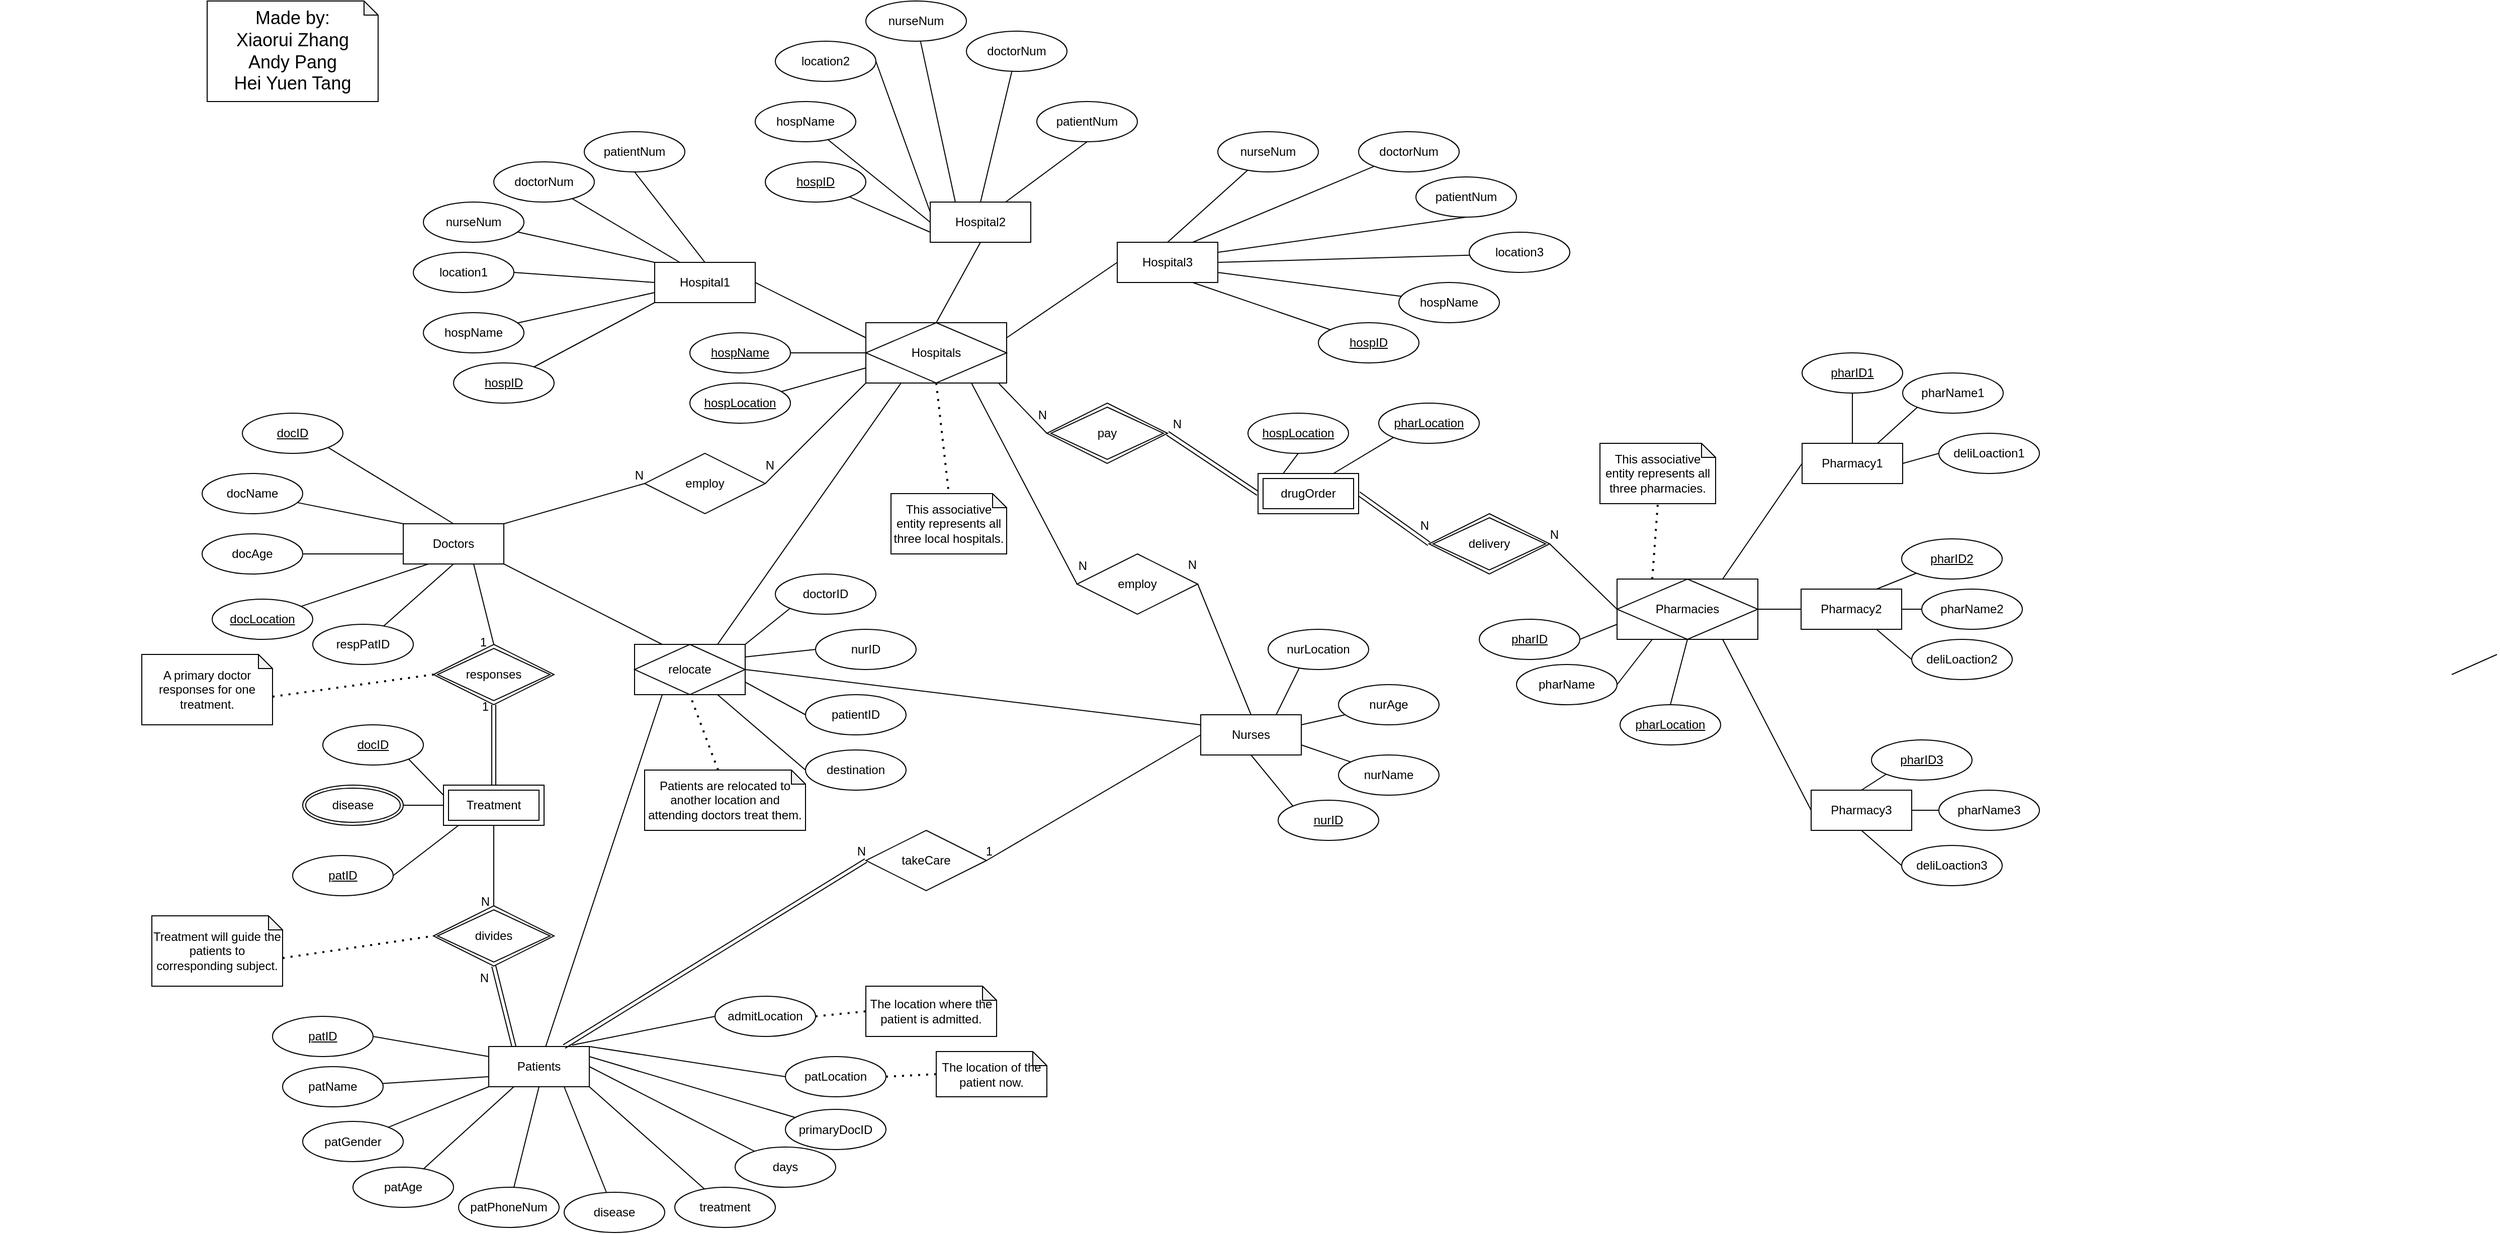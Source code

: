 <mxfile version="20.8.10" type="device"><diagram name="第 1 页" id="KcU_Tv2HNuAhNoZ0i7wW"><mxGraphModel dx="2103" dy="1783" grid="1" gridSize="10" guides="1" tooltips="1" connect="1" arrows="1" fold="1" page="1" pageScale="1" pageWidth="827" pageHeight="1169" math="0" shadow="0"><root><mxCell id="0"/><mxCell id="1" parent="0"/><mxCell id="kc07aXBnawWB2JsPiBaW-2" value="" style="endArrow=none;html=1;rounded=0;exitX=0;exitY=1;exitDx=0;exitDy=0;" parent="1" source="KR5kAFzuVxHQ_PHvJhBy-115" target="kc07aXBnawWB2JsPiBaW-3" edge="1"><mxGeometry width="50" height="50" relative="1" as="geometry"><mxPoint x="100" y="50" as="sourcePoint"/><mxPoint x="140" y="-20" as="targetPoint"/></mxGeometry></mxCell><mxCell id="kc07aXBnawWB2JsPiBaW-3" value="&lt;u&gt;hospID&lt;/u&gt;" style="ellipse;whiteSpace=wrap;html=1;align=center;" parent="1" vertex="1"><mxGeometry x="-100" y="110" width="100" height="40" as="geometry"/></mxCell><mxCell id="kc07aXBnawWB2JsPiBaW-5" value="" style="endArrow=none;html=1;rounded=0;exitX=0;exitY=0.75;exitDx=0;exitDy=0;" parent="1" source="KR5kAFzuVxHQ_PHvJhBy-115" target="kc07aXBnawWB2JsPiBaW-6" edge="1"><mxGeometry relative="1" as="geometry"><mxPoint x="50" y="50" as="sourcePoint"/><mxPoint x="170" y="-40" as="targetPoint"/></mxGeometry></mxCell><mxCell id="kc07aXBnawWB2JsPiBaW-6" value="hospName" style="ellipse;whiteSpace=wrap;html=1;align=center;" parent="1" vertex="1"><mxGeometry x="-130" y="60" width="100" height="40" as="geometry"/></mxCell><mxCell id="kc07aXBnawWB2JsPiBaW-7" value="" style="endArrow=none;html=1;rounded=0;exitX=0;exitY=0.5;exitDx=0;exitDy=0;entryX=1;entryY=0.5;entryDx=0;entryDy=0;" parent="1" source="KR5kAFzuVxHQ_PHvJhBy-115" target="kc07aXBnawWB2JsPiBaW-9" edge="1"><mxGeometry relative="1" as="geometry"><mxPoint x="50" y="30" as="sourcePoint"/><mxPoint x="70" y="-30" as="targetPoint"/></mxGeometry></mxCell><mxCell id="kc07aXBnawWB2JsPiBaW-9" value="location1" style="ellipse;whiteSpace=wrap;html=1;align=center;" parent="1" vertex="1"><mxGeometry x="-140" width="100" height="40" as="geometry"/></mxCell><mxCell id="kc07aXBnawWB2JsPiBaW-12" value="" style="endArrow=none;html=1;rounded=0;exitX=0;exitY=0;exitDx=0;exitDy=0;" parent="1" source="KR5kAFzuVxHQ_PHvJhBy-115" target="kc07aXBnawWB2JsPiBaW-13" edge="1"><mxGeometry relative="1" as="geometry"><mxPoint x="100" y="10" as="sourcePoint"/><mxPoint x="140" y="-50" as="targetPoint"/></mxGeometry></mxCell><mxCell id="kc07aXBnawWB2JsPiBaW-13" value="nurseNum" style="ellipse;whiteSpace=wrap;html=1;align=center;" parent="1" vertex="1"><mxGeometry x="-130" y="-50" width="100" height="40" as="geometry"/></mxCell><mxCell id="kc07aXBnawWB2JsPiBaW-14" value="" style="endArrow=none;html=1;rounded=0;exitX=0.25;exitY=0;exitDx=0;exitDy=0;" parent="1" source="KR5kAFzuVxHQ_PHvJhBy-115" target="kc07aXBnawWB2JsPiBaW-15" edge="1"><mxGeometry relative="1" as="geometry"><mxPoint x="125" y="10" as="sourcePoint"/><mxPoint x="190" y="-80" as="targetPoint"/></mxGeometry></mxCell><mxCell id="kc07aXBnawWB2JsPiBaW-15" value="doctorNum" style="ellipse;whiteSpace=wrap;html=1;align=center;" parent="1" vertex="1"><mxGeometry x="-60" y="-90" width="100" height="40" as="geometry"/></mxCell><mxCell id="kc07aXBnawWB2JsPiBaW-17" value="" style="endArrow=none;html=1;rounded=0;exitX=0.5;exitY=0;exitDx=0;exitDy=0;entryX=0.5;entryY=1;entryDx=0;entryDy=0;" parent="1" source="KR5kAFzuVxHQ_PHvJhBy-115" target="kc07aXBnawWB2JsPiBaW-18" edge="1"><mxGeometry relative="1" as="geometry"><mxPoint x="140.6" y="9.4" as="sourcePoint"/><mxPoint x="110" y="-80" as="targetPoint"/></mxGeometry></mxCell><mxCell id="kc07aXBnawWB2JsPiBaW-18" value="patientNum" style="ellipse;whiteSpace=wrap;html=1;align=center;" parent="1" vertex="1"><mxGeometry x="30" y="-120" width="100" height="40" as="geometry"/></mxCell><mxCell id="kc07aXBnawWB2JsPiBaW-20" value="" style="endArrow=none;html=1;rounded=0;exitX=0;exitY=0.75;exitDx=0;exitDy=0;" parent="1" source="KR5kAFzuVxHQ_PHvJhBy-112" target="kc07aXBnawWB2JsPiBaW-21" edge="1"><mxGeometry width="50" height="50" relative="1" as="geometry"><mxPoint x="374" y="-50" as="sourcePoint"/><mxPoint x="460" y="-280" as="targetPoint"/></mxGeometry></mxCell><mxCell id="kc07aXBnawWB2JsPiBaW-21" value="&lt;u&gt;hospID&lt;/u&gt;" style="ellipse;whiteSpace=wrap;html=1;align=center;" parent="1" vertex="1"><mxGeometry x="210" y="-90" width="100" height="40" as="geometry"/></mxCell><mxCell id="kc07aXBnawWB2JsPiBaW-22" value="" style="endArrow=none;html=1;rounded=0;exitX=0;exitY=0.5;exitDx=0;exitDy=0;" parent="1" source="KR5kAFzuVxHQ_PHvJhBy-112" target="kc07aXBnawWB2JsPiBaW-23" edge="1"><mxGeometry relative="1" as="geometry"><mxPoint x="374" y="-60" as="sourcePoint"/><mxPoint x="490" y="-300" as="targetPoint"/></mxGeometry></mxCell><mxCell id="kc07aXBnawWB2JsPiBaW-23" value="hospName" style="ellipse;whiteSpace=wrap;html=1;align=center;" parent="1" vertex="1"><mxGeometry x="200" y="-150" width="100" height="40" as="geometry"/></mxCell><mxCell id="kc07aXBnawWB2JsPiBaW-24" value="" style="endArrow=none;html=1;rounded=0;exitX=0;exitY=0.25;exitDx=0;exitDy=0;entryX=1;entryY=0.5;entryDx=0;entryDy=0;" parent="1" source="KR5kAFzuVxHQ_PHvJhBy-112" target="kc07aXBnawWB2JsPiBaW-25" edge="1"><mxGeometry relative="1" as="geometry"><mxPoint x="374" y="-70" as="sourcePoint"/><mxPoint x="390" y="-290" as="targetPoint"/></mxGeometry></mxCell><mxCell id="kc07aXBnawWB2JsPiBaW-25" value="location2" style="ellipse;whiteSpace=wrap;html=1;align=center;" parent="1" vertex="1"><mxGeometry x="220" y="-210" width="100" height="40" as="geometry"/></mxCell><mxCell id="kc07aXBnawWB2JsPiBaW-26" value="" style="endArrow=none;html=1;rounded=0;exitX=0.25;exitY=0;exitDx=0;exitDy=0;" parent="1" source="KR5kAFzuVxHQ_PHvJhBy-112" target="kc07aXBnawWB2JsPiBaW-27" edge="1"><mxGeometry relative="1" as="geometry"><mxPoint x="399" y="-80" as="sourcePoint"/><mxPoint x="460" y="-310" as="targetPoint"/></mxGeometry></mxCell><mxCell id="kc07aXBnawWB2JsPiBaW-27" value="nurseNum" style="ellipse;whiteSpace=wrap;html=1;align=center;" parent="1" vertex="1"><mxGeometry x="310" y="-250" width="100" height="40" as="geometry"/></mxCell><mxCell id="kc07aXBnawWB2JsPiBaW-28" value="" style="endArrow=none;html=1;rounded=0;exitX=0.5;exitY=0;exitDx=0;exitDy=0;" parent="1" source="KR5kAFzuVxHQ_PHvJhBy-112" target="kc07aXBnawWB2JsPiBaW-29" edge="1"><mxGeometry relative="1" as="geometry"><mxPoint x="424" y="-80" as="sourcePoint"/><mxPoint x="510" y="-340" as="targetPoint"/></mxGeometry></mxCell><mxCell id="kc07aXBnawWB2JsPiBaW-29" value="doctorNum" style="ellipse;whiteSpace=wrap;html=1;align=center;" parent="1" vertex="1"><mxGeometry x="410" y="-220" width="100" height="40" as="geometry"/></mxCell><mxCell id="kc07aXBnawWB2JsPiBaW-30" value="" style="endArrow=none;html=1;rounded=0;exitX=0.75;exitY=0;exitDx=0;exitDy=0;entryX=0.5;entryY=1;entryDx=0;entryDy=0;" parent="1" source="KR5kAFzuVxHQ_PHvJhBy-112" target="kc07aXBnawWB2JsPiBaW-31" edge="1"><mxGeometry relative="1" as="geometry"><mxPoint x="449" y="-80" as="sourcePoint"/><mxPoint x="430" y="-340" as="targetPoint"/></mxGeometry></mxCell><mxCell id="kc07aXBnawWB2JsPiBaW-31" value="patientNum" style="ellipse;whiteSpace=wrap;html=1;align=center;" parent="1" vertex="1"><mxGeometry x="480" y="-150" width="100" height="40" as="geometry"/></mxCell><mxCell id="kc07aXBnawWB2JsPiBaW-34" value="" style="endArrow=none;html=1;rounded=0;exitX=0.75;exitY=1;exitDx=0;exitDy=0;" parent="1" source="KR5kAFzuVxHQ_PHvJhBy-110" target="kc07aXBnawWB2JsPiBaW-35" edge="1"><mxGeometry width="50" height="50" relative="1" as="geometry"><mxPoint x="740" y="40" as="sourcePoint"/><mxPoint x="944" y="-220" as="targetPoint"/></mxGeometry></mxCell><mxCell id="kc07aXBnawWB2JsPiBaW-35" value="&lt;u&gt;hospID&lt;/u&gt;" style="ellipse;whiteSpace=wrap;html=1;align=center;" parent="1" vertex="1"><mxGeometry x="760" y="70" width="100" height="40" as="geometry"/></mxCell><mxCell id="kc07aXBnawWB2JsPiBaW-36" value="" style="endArrow=none;html=1;rounded=0;exitX=1;exitY=0.75;exitDx=0;exitDy=0;" parent="1" source="KR5kAFzuVxHQ_PHvJhBy-110" target="kc07aXBnawWB2JsPiBaW-37" edge="1"><mxGeometry relative="1" as="geometry"><mxPoint x="765" y="40" as="sourcePoint"/><mxPoint x="974" y="-240" as="targetPoint"/></mxGeometry></mxCell><mxCell id="kc07aXBnawWB2JsPiBaW-37" value="hospName" style="ellipse;whiteSpace=wrap;html=1;align=center;" parent="1" vertex="1"><mxGeometry x="840" y="30" width="100" height="40" as="geometry"/></mxCell><mxCell id="kc07aXBnawWB2JsPiBaW-38" value="" style="endArrow=none;html=1;rounded=0;entryX=1;entryY=0.5;entryDx=0;entryDy=0;exitX=1;exitY=0.5;exitDx=0;exitDy=0;" parent="1" source="KR5kAFzuVxHQ_PHvJhBy-110" target="kc07aXBnawWB2JsPiBaW-39" edge="1"><mxGeometry relative="1" as="geometry"><mxPoint x="790" y="20" as="sourcePoint"/><mxPoint x="874" y="-230" as="targetPoint"/></mxGeometry></mxCell><mxCell id="kc07aXBnawWB2JsPiBaW-39" value="location3" style="ellipse;whiteSpace=wrap;html=1;align=center;" parent="1" vertex="1"><mxGeometry x="910" y="-20" width="100" height="40" as="geometry"/></mxCell><mxCell id="kc07aXBnawWB2JsPiBaW-40" value="" style="endArrow=none;html=1;rounded=0;exitX=0.5;exitY=0;exitDx=0;exitDy=0;" parent="1" source="KR5kAFzuVxHQ_PHvJhBy-110" target="kc07aXBnawWB2JsPiBaW-41" edge="1"><mxGeometry relative="1" as="geometry"><mxPoint x="740" as="sourcePoint"/><mxPoint x="944" y="-250" as="targetPoint"/></mxGeometry></mxCell><mxCell id="kc07aXBnawWB2JsPiBaW-41" value="nurseNum" style="ellipse;whiteSpace=wrap;html=1;align=center;" parent="1" vertex="1"><mxGeometry x="660" y="-120" width="100" height="40" as="geometry"/></mxCell><mxCell id="kc07aXBnawWB2JsPiBaW-42" value="" style="endArrow=none;html=1;rounded=0;exitX=0.75;exitY=0;exitDx=0;exitDy=0;" parent="1" source="KR5kAFzuVxHQ_PHvJhBy-110" target="kc07aXBnawWB2JsPiBaW-43" edge="1"><mxGeometry relative="1" as="geometry"><mxPoint x="765" as="sourcePoint"/><mxPoint x="994" y="-280" as="targetPoint"/></mxGeometry></mxCell><mxCell id="kc07aXBnawWB2JsPiBaW-43" value="doctorNum" style="ellipse;whiteSpace=wrap;html=1;align=center;" parent="1" vertex="1"><mxGeometry x="800" y="-120" width="100" height="40" as="geometry"/></mxCell><mxCell id="kc07aXBnawWB2JsPiBaW-44" value="" style="endArrow=none;html=1;rounded=0;entryX=0.5;entryY=1;entryDx=0;entryDy=0;exitX=1;exitY=0.25;exitDx=0;exitDy=0;" parent="1" source="KR5kAFzuVxHQ_PHvJhBy-110" target="kc07aXBnawWB2JsPiBaW-45" edge="1"><mxGeometry relative="1" as="geometry"><mxPoint x="750" as="sourcePoint"/><mxPoint x="914" y="-280" as="targetPoint"/></mxGeometry></mxCell><mxCell id="kc07aXBnawWB2JsPiBaW-45" value="patientNum" style="ellipse;whiteSpace=wrap;html=1;align=center;" parent="1" vertex="1"><mxGeometry x="857" y="-75" width="100" height="40" as="geometry"/></mxCell><mxCell id="kc07aXBnawWB2JsPiBaW-57" value="&lt;u&gt;pharID1&lt;/u&gt;" style="ellipse;whiteSpace=wrap;html=1;align=center;" parent="1" vertex="1"><mxGeometry x="1241" y="100" width="100" height="40" as="geometry"/></mxCell><mxCell id="kc07aXBnawWB2JsPiBaW-58" value="" style="endArrow=none;html=1;rounded=0;exitX=0.5;exitY=1;exitDx=0;exitDy=0;entryX=0.5;entryY=0;entryDx=0;entryDy=0;" parent="1" source="kc07aXBnawWB2JsPiBaW-57" target="KR5kAFzuVxHQ_PHvJhBy-108" edge="1"><mxGeometry relative="1" as="geometry"><mxPoint x="1240" y="165" as="sourcePoint"/><mxPoint x="1355" y="170" as="targetPoint"/></mxGeometry></mxCell><mxCell id="kc07aXBnawWB2JsPiBaW-59" value="pharName1" style="ellipse;whiteSpace=wrap;html=1;align=center;" parent="1" vertex="1"><mxGeometry x="1341" y="119.98" width="100" height="40" as="geometry"/></mxCell><mxCell id="kc07aXBnawWB2JsPiBaW-60" value="" style="endArrow=none;html=1;rounded=0;exitX=0;exitY=1;exitDx=0;exitDy=0;entryX=0.75;entryY=0;entryDx=0;entryDy=0;" parent="1" source="kc07aXBnawWB2JsPiBaW-59" target="KR5kAFzuVxHQ_PHvJhBy-108" edge="1"><mxGeometry relative="1" as="geometry"><mxPoint x="1350" y="140" as="sourcePoint"/><mxPoint x="1380" y="170" as="targetPoint"/></mxGeometry></mxCell><mxCell id="kc07aXBnawWB2JsPiBaW-62" value="deliLoaction1" style="ellipse;whiteSpace=wrap;html=1;align=center;" parent="1" vertex="1"><mxGeometry x="1377" y="179.98" width="100" height="40" as="geometry"/></mxCell><mxCell id="kc07aXBnawWB2JsPiBaW-63" value="" style="endArrow=none;html=1;rounded=0;entryX=0;entryY=0.5;entryDx=0;entryDy=0;exitX=1;exitY=0.5;exitDx=0;exitDy=0;" parent="1" source="KR5kAFzuVxHQ_PHvJhBy-108" target="kc07aXBnawWB2JsPiBaW-62" edge="1"><mxGeometry relative="1" as="geometry"><mxPoint x="1430" y="170" as="sourcePoint"/><mxPoint x="1420" y="155" as="targetPoint"/></mxGeometry></mxCell><mxCell id="kc07aXBnawWB2JsPiBaW-65" value="&lt;u&gt;pharID2&lt;/u&gt;" style="ellipse;whiteSpace=wrap;html=1;align=center;" parent="1" vertex="1"><mxGeometry x="1340" y="285" width="100" height="40" as="geometry"/></mxCell><mxCell id="kc07aXBnawWB2JsPiBaW-66" value="" style="endArrow=none;html=1;rounded=0;exitX=0;exitY=1;exitDx=0;exitDy=0;entryX=0.75;entryY=0;entryDx=0;entryDy=0;" parent="1" source="kc07aXBnawWB2JsPiBaW-65" target="KR5kAFzuVxHQ_PHvJhBy-107" edge="1"><mxGeometry relative="1" as="geometry"><mxPoint x="1440" y="320" as="sourcePoint"/><mxPoint x="1485" y="345" as="targetPoint"/></mxGeometry></mxCell><mxCell id="kc07aXBnawWB2JsPiBaW-67" value="pharName2" style="ellipse;whiteSpace=wrap;html=1;align=center;" parent="1" vertex="1"><mxGeometry x="1360" y="335" width="100" height="40" as="geometry"/></mxCell><mxCell id="kc07aXBnawWB2JsPiBaW-68" value="" style="endArrow=none;html=1;rounded=0;exitX=0;exitY=0.5;exitDx=0;exitDy=0;entryX=1;entryY=0.5;entryDx=0;entryDy=0;" parent="1" source="kc07aXBnawWB2JsPiBaW-67" target="KR5kAFzuVxHQ_PHvJhBy-107" edge="1"><mxGeometry relative="1" as="geometry"><mxPoint x="1550" y="295" as="sourcePoint"/><mxPoint x="1510" y="365" as="targetPoint"/></mxGeometry></mxCell><mxCell id="kc07aXBnawWB2JsPiBaW-69" value="deliLoaction2" style="ellipse;whiteSpace=wrap;html=1;align=center;" parent="1" vertex="1"><mxGeometry x="1350" y="385" width="100" height="40" as="geometry"/></mxCell><mxCell id="kc07aXBnawWB2JsPiBaW-70" value="" style="endArrow=none;html=1;rounded=0;entryX=0;entryY=0.5;entryDx=0;entryDy=0;exitX=0.75;exitY=1;exitDx=0;exitDy=0;" parent="1" source="KR5kAFzuVxHQ_PHvJhBy-107" target="kc07aXBnawWB2JsPiBaW-69" edge="1"><mxGeometry relative="1" as="geometry"><mxPoint x="1485" y="385" as="sourcePoint"/><mxPoint x="1620" y="310" as="targetPoint"/></mxGeometry></mxCell><mxCell id="kc07aXBnawWB2JsPiBaW-72" value="&lt;u&gt;pharID3&lt;/u&gt;" style="ellipse;whiteSpace=wrap;html=1;align=center;" parent="1" vertex="1"><mxGeometry x="1310" y="485" width="100" height="40" as="geometry"/></mxCell><mxCell id="kc07aXBnawWB2JsPiBaW-73" value="" style="endArrow=none;html=1;rounded=0;exitX=0;exitY=1;exitDx=0;exitDy=0;entryX=0.5;entryY=0;entryDx=0;entryDy=0;" parent="1" source="kc07aXBnawWB2JsPiBaW-72" target="KR5kAFzuVxHQ_PHvJhBy-106" edge="1"><mxGeometry relative="1" as="geometry"><mxPoint x="1446" y="605" as="sourcePoint"/><mxPoint x="1371" y="590" as="targetPoint"/></mxGeometry></mxCell><mxCell id="kc07aXBnawWB2JsPiBaW-74" value="pharName3" style="ellipse;whiteSpace=wrap;html=1;align=center;" parent="1" vertex="1"><mxGeometry x="1377" y="535" width="100" height="40" as="geometry"/></mxCell><mxCell id="kc07aXBnawWB2JsPiBaW-75" value="" style="endArrow=none;html=1;rounded=0;exitX=0;exitY=0.5;exitDx=0;exitDy=0;entryX=1;entryY=0.5;entryDx=0;entryDy=0;" parent="1" source="kc07aXBnawWB2JsPiBaW-74" target="KR5kAFzuVxHQ_PHvJhBy-106" edge="1"><mxGeometry relative="1" as="geometry"><mxPoint x="1556" y="580" as="sourcePoint"/><mxPoint x="1446" y="610" as="targetPoint"/></mxGeometry></mxCell><mxCell id="kc07aXBnawWB2JsPiBaW-76" value="deliLoaction3" style="ellipse;whiteSpace=wrap;html=1;align=center;" parent="1" vertex="1"><mxGeometry x="1340" y="590" width="100" height="40" as="geometry"/></mxCell><mxCell id="kc07aXBnawWB2JsPiBaW-77" value="" style="endArrow=none;html=1;rounded=0;entryX=0;entryY=0.5;entryDx=0;entryDy=0;exitX=0.5;exitY=1;exitDx=0;exitDy=0;" parent="1" source="KR5kAFzuVxHQ_PHvJhBy-106" target="kc07aXBnawWB2JsPiBaW-76" edge="1"><mxGeometry relative="1" as="geometry"><mxPoint x="1421" y="630" as="sourcePoint"/><mxPoint x="1626" y="595" as="targetPoint"/></mxGeometry></mxCell><mxCell id="kc07aXBnawWB2JsPiBaW-83" value="" style="endArrow=none;html=1;rounded=0;exitX=0.945;exitY=1.008;exitDx=0;exitDy=0;entryX=0;entryY=0.5;entryDx=0;entryDy=0;exitPerimeter=0;" parent="1" source="KR5kAFzuVxHQ_PHvJhBy-109" target="KR5kAFzuVxHQ_PHvJhBy-18" edge="1"><mxGeometry relative="1" as="geometry"><mxPoint x="440" y="140" as="sourcePoint"/><mxPoint x="490" y="180" as="targetPoint"/></mxGeometry></mxCell><mxCell id="kc07aXBnawWB2JsPiBaW-84" value="N" style="resizable=0;html=1;align=right;verticalAlign=bottom;" parent="kc07aXBnawWB2JsPiBaW-83" connectable="0" vertex="1"><mxGeometry x="1" relative="1" as="geometry"><mxPoint y="-10" as="offset"/></mxGeometry></mxCell><mxCell id="kc07aXBnawWB2JsPiBaW-85" value="" style="endArrow=none;html=1;rounded=0;exitX=0;exitY=0.5;exitDx=0;exitDy=0;entryX=1;entryY=0.5;entryDx=0;entryDy=0;" parent="1" source="KR5kAFzuVxHQ_PHvJhBy-105" target="KR5kAFzuVxHQ_PHvJhBy-62" edge="1"><mxGeometry relative="1" as="geometry"><mxPoint x="1057.0" y="365" as="sourcePoint"/><mxPoint x="1000" y="295" as="targetPoint"/></mxGeometry></mxCell><mxCell id="kc07aXBnawWB2JsPiBaW-86" value="N" style="resizable=0;html=1;align=right;verticalAlign=bottom;" parent="kc07aXBnawWB2JsPiBaW-85" connectable="0" vertex="1"><mxGeometry x="1" relative="1" as="geometry"><mxPoint x="10" as="offset"/></mxGeometry></mxCell><mxCell id="kc07aXBnawWB2JsPiBaW-87" value="" style="endArrow=none;html=1;rounded=0;exitX=0;exitY=1;exitDx=0;exitDy=0;entryX=1;entryY=0.5;entryDx=0;entryDy=0;" parent="1" source="KR5kAFzuVxHQ_PHvJhBy-109" target="kc07aXBnawWB2JsPiBaW-89" edge="1"><mxGeometry relative="1" as="geometry"><mxPoint x="340" y="130" as="sourcePoint"/><mxPoint x="230" y="230" as="targetPoint"/></mxGeometry></mxCell><mxCell id="kc07aXBnawWB2JsPiBaW-88" value="N" style="resizable=0;html=1;align=right;verticalAlign=bottom;" parent="kc07aXBnawWB2JsPiBaW-87" connectable="0" vertex="1"><mxGeometry x="1" relative="1" as="geometry"><mxPoint x="10" y="-10" as="offset"/></mxGeometry></mxCell><mxCell id="kc07aXBnawWB2JsPiBaW-89" value="employ" style="shape=rhombus;perimeter=rhombusPerimeter;whiteSpace=wrap;html=1;align=center;" parent="1" vertex="1"><mxGeometry x="90" y="199.98" width="120" height="60" as="geometry"/></mxCell><mxCell id="kc07aXBnawWB2JsPiBaW-90" value="" style="endArrow=none;html=1;rounded=0;entryX=0;entryY=0.5;entryDx=0;entryDy=0;exitX=1;exitY=0;exitDx=0;exitDy=0;" parent="1" source="kc07aXBnawWB2JsPiBaW-92" target="kc07aXBnawWB2JsPiBaW-89" edge="1"><mxGeometry relative="1" as="geometry"><mxPoint x="-60" y="260" as="sourcePoint"/><mxPoint x="180" y="210" as="targetPoint"/></mxGeometry></mxCell><mxCell id="kc07aXBnawWB2JsPiBaW-91" value="N" style="resizable=0;html=1;align=right;verticalAlign=bottom;" parent="kc07aXBnawWB2JsPiBaW-90" connectable="0" vertex="1"><mxGeometry x="1" relative="1" as="geometry"><mxPoint as="offset"/></mxGeometry></mxCell><mxCell id="kc07aXBnawWB2JsPiBaW-92" value="Doctors" style="whiteSpace=wrap;html=1;align=center;" parent="1" vertex="1"><mxGeometry x="-150" y="270" width="100" height="40" as="geometry"/></mxCell><mxCell id="kc07aXBnawWB2JsPiBaW-93" value="" style="endArrow=none;html=1;rounded=0;exitX=0.5;exitY=0;exitDx=0;exitDy=0;entryX=1;entryY=1;entryDx=0;entryDy=0;" parent="1" source="kc07aXBnawWB2JsPiBaW-92" target="kc07aXBnawWB2JsPiBaW-150" edge="1"><mxGeometry width="50" height="50" relative="1" as="geometry"><mxPoint x="-130" y="130" as="sourcePoint"/><mxPoint x="-210" y="190" as="targetPoint"/></mxGeometry></mxCell><mxCell id="kc07aXBnawWB2JsPiBaW-95" value="" style="endArrow=none;html=1;rounded=0;exitX=0;exitY=0;exitDx=0;exitDy=0;" parent="1" source="kc07aXBnawWB2JsPiBaW-92" target="kc07aXBnawWB2JsPiBaW-96" edge="1"><mxGeometry width="50" height="50" relative="1" as="geometry"><mxPoint x="-120" y="240" as="sourcePoint"/><mxPoint x="-110" y="90" as="targetPoint"/></mxGeometry></mxCell><mxCell id="kc07aXBnawWB2JsPiBaW-96" value="docName" style="ellipse;whiteSpace=wrap;html=1;align=center;" parent="1" vertex="1"><mxGeometry x="-350" y="220" width="100" height="40" as="geometry"/></mxCell><mxCell id="kc07aXBnawWB2JsPiBaW-97" value="" style="endArrow=none;html=1;rounded=0;exitX=0;exitY=0.75;exitDx=0;exitDy=0;exitPerimeter=0;" parent="1" source="kc07aXBnawWB2JsPiBaW-92" target="kc07aXBnawWB2JsPiBaW-98" edge="1"><mxGeometry width="50" height="50" relative="1" as="geometry"><mxPoint x="-140" y="290" as="sourcePoint"/><mxPoint x="-120" y="160" as="targetPoint"/></mxGeometry></mxCell><mxCell id="kc07aXBnawWB2JsPiBaW-98" value="docAge" style="ellipse;whiteSpace=wrap;html=1;align=center;" parent="1" vertex="1"><mxGeometry x="-350" y="280" width="100" height="40" as="geometry"/></mxCell><mxCell id="kc07aXBnawWB2JsPiBaW-99" value="" style="endArrow=none;html=1;rounded=0;exitX=0.25;exitY=1;exitDx=0;exitDy=0;" parent="1" source="kc07aXBnawWB2JsPiBaW-92" target="kc07aXBnawWB2JsPiBaW-100" edge="1"><mxGeometry width="50" height="50" relative="1" as="geometry"><mxPoint x="-140" y="395" as="sourcePoint"/><mxPoint x="-100" y="215" as="targetPoint"/></mxGeometry></mxCell><mxCell id="kc07aXBnawWB2JsPiBaW-100" value="&lt;u&gt;docLocation&lt;/u&gt;" style="ellipse;whiteSpace=wrap;html=1;align=center;" parent="1" vertex="1"><mxGeometry x="-340" y="345" width="100" height="40" as="geometry"/></mxCell><mxCell id="kc07aXBnawWB2JsPiBaW-101" value="" style="endArrow=none;html=1;rounded=0;exitX=0.5;exitY=1;exitDx=0;exitDy=0;" parent="1" source="kc07aXBnawWB2JsPiBaW-92" target="kc07aXBnawWB2JsPiBaW-102" edge="1"><mxGeometry width="50" height="50" relative="1" as="geometry"><mxPoint x="-40" y="420" as="sourcePoint"/><mxPoint y="240" as="targetPoint"/></mxGeometry></mxCell><mxCell id="kc07aXBnawWB2JsPiBaW-102" value="respPatID" style="ellipse;whiteSpace=wrap;html=1;align=center;" parent="1" vertex="1"><mxGeometry x="-240" y="370" width="100" height="40" as="geometry"/></mxCell><mxCell id="kc07aXBnawWB2JsPiBaW-103" value="" style="endArrow=none;html=1;rounded=0;exitX=0.75;exitY=1;exitDx=0;exitDy=0;entryX=0;entryY=0.5;entryDx=0;entryDy=0;" parent="1" source="KR5kAFzuVxHQ_PHvJhBy-109" target="kc07aXBnawWB2JsPiBaW-105" edge="1"><mxGeometry relative="1" as="geometry"><mxPoint x="415" y="140" as="sourcePoint"/><mxPoint x="370" y="330" as="targetPoint"/></mxGeometry></mxCell><mxCell id="kc07aXBnawWB2JsPiBaW-104" value="N" style="resizable=0;html=1;align=right;verticalAlign=bottom;" parent="kc07aXBnawWB2JsPiBaW-103" connectable="0" vertex="1"><mxGeometry x="1" relative="1" as="geometry"><mxPoint x="10" y="-10" as="offset"/></mxGeometry></mxCell><mxCell id="kc07aXBnawWB2JsPiBaW-105" value="employ" style="shape=rhombus;perimeter=rhombusPerimeter;whiteSpace=wrap;html=1;align=center;" parent="1" vertex="1"><mxGeometry x="520" y="300" width="120" height="60" as="geometry"/></mxCell><mxCell id="kc07aXBnawWB2JsPiBaW-106" value="" style="endArrow=none;html=1;rounded=0;exitX=0.5;exitY=0;exitDx=0;exitDy=0;entryX=1;entryY=0.5;entryDx=0;entryDy=0;" parent="1" source="kc07aXBnawWB2JsPiBaW-108" target="kc07aXBnawWB2JsPiBaW-105" edge="1"><mxGeometry relative="1" as="geometry"><mxPoint x="240" y="470" as="sourcePoint"/><mxPoint x="590" y="410" as="targetPoint"/></mxGeometry></mxCell><mxCell id="kc07aXBnawWB2JsPiBaW-107" value="N" style="resizable=0;html=1;align=right;verticalAlign=bottom;" parent="kc07aXBnawWB2JsPiBaW-106" connectable="0" vertex="1"><mxGeometry x="1" relative="1" as="geometry"><mxPoint y="-10" as="offset"/></mxGeometry></mxCell><mxCell id="kc07aXBnawWB2JsPiBaW-108" value="Nurses" style="whiteSpace=wrap;html=1;align=center;" parent="1" vertex="1"><mxGeometry x="643" y="460" width="100" height="40" as="geometry"/></mxCell><mxCell id="kc07aXBnawWB2JsPiBaW-109" value="" style="endArrow=none;html=1;rounded=0;exitX=0.5;exitY=1;exitDx=0;exitDy=0;entryX=0;entryY=0;entryDx=0;entryDy=0;" parent="1" source="kc07aXBnawWB2JsPiBaW-108" target="kc07aXBnawWB2JsPiBaW-110" edge="1"><mxGeometry width="50" height="50" relative="1" as="geometry"><mxPoint x="193" y="310" as="sourcePoint"/><mxPoint x="93" y="410" as="targetPoint"/></mxGeometry></mxCell><mxCell id="kc07aXBnawWB2JsPiBaW-110" value="&lt;u&gt;nurID&lt;/u&gt;" style="ellipse;whiteSpace=wrap;html=1;align=center;" parent="1" vertex="1"><mxGeometry x="720" y="545" width="100" height="40" as="geometry"/></mxCell><mxCell id="kc07aXBnawWB2JsPiBaW-111" value="" style="endArrow=none;html=1;rounded=0;exitX=1;exitY=0.75;exitDx=0;exitDy=0;" parent="1" source="kc07aXBnawWB2JsPiBaW-108" target="kc07aXBnawWB2JsPiBaW-112" edge="1"><mxGeometry width="50" height="50" relative="1" as="geometry"><mxPoint x="203" y="420" as="sourcePoint"/><mxPoint x="213" y="270" as="targetPoint"/></mxGeometry></mxCell><mxCell id="kc07aXBnawWB2JsPiBaW-112" value="nurName" style="ellipse;whiteSpace=wrap;html=1;align=center;" parent="1" vertex="1"><mxGeometry x="780" y="500" width="100" height="40" as="geometry"/></mxCell><mxCell id="kc07aXBnawWB2JsPiBaW-113" value="" style="endArrow=none;html=1;rounded=0;exitX=1;exitY=0.25;exitDx=0;exitDy=0;" parent="1" source="kc07aXBnawWB2JsPiBaW-108" target="kc07aXBnawWB2JsPiBaW-114" edge="1"><mxGeometry width="50" height="50" relative="1" as="geometry"><mxPoint x="183" y="470" as="sourcePoint"/><mxPoint x="203" y="340" as="targetPoint"/></mxGeometry></mxCell><mxCell id="kc07aXBnawWB2JsPiBaW-114" value="nurAge" style="ellipse;whiteSpace=wrap;html=1;align=center;" parent="1" vertex="1"><mxGeometry x="780" y="430" width="100" height="40" as="geometry"/></mxCell><mxCell id="kc07aXBnawWB2JsPiBaW-115" value="" style="endArrow=none;html=1;rounded=0;exitX=0.75;exitY=0;exitDx=0;exitDy=0;entryX=0.5;entryY=0;entryDx=0;entryDy=0;" parent="1" source="kc07aXBnawWB2JsPiBaW-108" target="kc07aXBnawWB2JsPiBaW-116" edge="1"><mxGeometry width="50" height="50" relative="1" as="geometry"><mxPoint x="663" y="585" as="sourcePoint"/><mxPoint x="223" y="395" as="targetPoint"/></mxGeometry></mxCell><mxCell id="kc07aXBnawWB2JsPiBaW-116" value="nurLocation" style="ellipse;whiteSpace=wrap;html=1;align=center;" parent="1" vertex="1"><mxGeometry x="710" y="375" width="100" height="40" as="geometry"/></mxCell><mxCell id="kc07aXBnawWB2JsPiBaW-120" value="" style="endArrow=none;html=1;rounded=0;exitX=1;exitY=1;exitDx=0;exitDy=0;entryX=0.25;entryY=0;entryDx=0;entryDy=0;" parent="1" source="kc07aXBnawWB2JsPiBaW-92" target="kc07aXBnawWB2JsPiBaW-121" edge="1"><mxGeometry relative="1" as="geometry"><mxPoint x="80" y="390" as="sourcePoint"/><mxPoint x="10" y="360" as="targetPoint"/></mxGeometry></mxCell><mxCell id="kc07aXBnawWB2JsPiBaW-121" value="relocate" style="shape=associativeEntity;whiteSpace=wrap;html=1;align=center;" parent="1" vertex="1"><mxGeometry x="80" y="390" width="110" height="50" as="geometry"/></mxCell><mxCell id="kc07aXBnawWB2JsPiBaW-122" value="" style="endArrow=none;html=1;rounded=0;exitX=0.25;exitY=1;exitDx=0;exitDy=0;" parent="1" source="kc07aXBnawWB2JsPiBaW-121" target="kc07aXBnawWB2JsPiBaW-123" edge="1"><mxGeometry relative="1" as="geometry"><mxPoint x="80" y="400" as="sourcePoint"/><mxPoint x="-20" y="470" as="targetPoint"/></mxGeometry></mxCell><mxCell id="kc07aXBnawWB2JsPiBaW-123" value="Patients" style="whiteSpace=wrap;html=1;align=center;" parent="1" vertex="1"><mxGeometry x="-65" y="790" width="100" height="40" as="geometry"/></mxCell><mxCell id="kc07aXBnawWB2JsPiBaW-124" value="" style="endArrow=none;html=1;rounded=0;exitX=1;exitY=0;exitDx=0;exitDy=0;entryX=0;entryY=1;entryDx=0;entryDy=0;" parent="1" source="kc07aXBnawWB2JsPiBaW-121" target="kc07aXBnawWB2JsPiBaW-125" edge="1"><mxGeometry width="50" height="50" relative="1" as="geometry"><mxPoint x="170" y="295" as="sourcePoint"/><mxPoint x="40" y="255" as="targetPoint"/></mxGeometry></mxCell><mxCell id="kc07aXBnawWB2JsPiBaW-125" value="doctorID" style="ellipse;whiteSpace=wrap;html=1;align=center;" parent="1" vertex="1"><mxGeometry x="220" y="320" width="100" height="40" as="geometry"/></mxCell><mxCell id="kc07aXBnawWB2JsPiBaW-126" value="" style="endArrow=none;html=1;rounded=0;exitX=0;exitY=0.5;exitDx=0;exitDy=0;entryX=1;entryY=0.75;entryDx=0;entryDy=0;" parent="1" source="kc07aXBnawWB2JsPiBaW-127" target="kc07aXBnawWB2JsPiBaW-121" edge="1"><mxGeometry width="50" height="50" relative="1" as="geometry"><mxPoint x="270" y="335" as="sourcePoint"/><mxPoint x="140" y="295" as="targetPoint"/></mxGeometry></mxCell><mxCell id="kc07aXBnawWB2JsPiBaW-127" value="patientID" style="ellipse;whiteSpace=wrap;html=1;align=center;" parent="1" vertex="1"><mxGeometry x="250" y="440" width="100" height="40" as="geometry"/></mxCell><mxCell id="kc07aXBnawWB2JsPiBaW-128" value="" style="endArrow=none;html=1;rounded=0;exitX=0;exitY=0.25;exitDx=0;exitDy=0;entryX=1;entryY=0.5;entryDx=0;entryDy=0;" parent="1" source="kc07aXBnawWB2JsPiBaW-123" target="KR5kAFzuVxHQ_PHvJhBy-1" edge="1"><mxGeometry width="50" height="50" relative="1" as="geometry"><mxPoint x="-75" y="845" as="sourcePoint"/><mxPoint x="-185" y="780" as="targetPoint"/></mxGeometry></mxCell><mxCell id="kc07aXBnawWB2JsPiBaW-130" value="" style="endArrow=none;html=1;rounded=0;exitX=0;exitY=0.75;exitDx=0;exitDy=0;" parent="1" source="kc07aXBnawWB2JsPiBaW-123" target="kc07aXBnawWB2JsPiBaW-131" edge="1"><mxGeometry width="50" height="50" relative="1" as="geometry"><mxPoint x="-70" y="880" as="sourcePoint"/><mxPoint x="-30" y="700" as="targetPoint"/></mxGeometry></mxCell><mxCell id="kc07aXBnawWB2JsPiBaW-131" value="patName" style="ellipse;whiteSpace=wrap;html=1;align=center;" parent="1" vertex="1"><mxGeometry x="-270" y="810" width="100" height="40" as="geometry"/></mxCell><mxCell id="kc07aXBnawWB2JsPiBaW-132" value="" style="endArrow=none;html=1;rounded=0;exitX=0;exitY=1;exitDx=0;exitDy=0;" parent="1" source="kc07aXBnawWB2JsPiBaW-123" target="kc07aXBnawWB2JsPiBaW-133" edge="1"><mxGeometry width="50" height="50" relative="1" as="geometry"><mxPoint x="-50" y="920" as="sourcePoint"/><mxPoint x="-10" y="740" as="targetPoint"/></mxGeometry></mxCell><mxCell id="kc07aXBnawWB2JsPiBaW-133" value="patGender" style="ellipse;whiteSpace=wrap;html=1;align=center;" parent="1" vertex="1"><mxGeometry x="-250" y="864.5" width="100" height="40" as="geometry"/></mxCell><mxCell id="kc07aXBnawWB2JsPiBaW-134" value="" style="endArrow=none;html=1;rounded=0;exitX=0.25;exitY=1;exitDx=0;exitDy=0;" parent="1" source="kc07aXBnawWB2JsPiBaW-123" target="kc07aXBnawWB2JsPiBaW-135" edge="1"><mxGeometry width="50" height="50" relative="1" as="geometry"><mxPoint y="930" as="sourcePoint"/><mxPoint x="30" y="790" as="targetPoint"/></mxGeometry></mxCell><mxCell id="kc07aXBnawWB2JsPiBaW-135" value="patAge" style="ellipse;whiteSpace=wrap;html=1;align=center;" parent="1" vertex="1"><mxGeometry x="-200" y="910" width="100" height="40" as="geometry"/></mxCell><mxCell id="kc07aXBnawWB2JsPiBaW-136" value="" style="endArrow=none;html=1;rounded=0;exitX=0.5;exitY=1;exitDx=0;exitDy=0;" parent="1" source="kc07aXBnawWB2JsPiBaW-123" target="kc07aXBnawWB2JsPiBaW-137" edge="1"><mxGeometry width="50" height="50" relative="1" as="geometry"><mxPoint x="65" y="850" as="sourcePoint"/><mxPoint x="135" y="810" as="targetPoint"/></mxGeometry></mxCell><mxCell id="kc07aXBnawWB2JsPiBaW-137" value="patPhoneNum" style="ellipse;whiteSpace=wrap;html=1;align=center;" parent="1" vertex="1"><mxGeometry x="-95" y="930" width="100" height="40" as="geometry"/></mxCell><mxCell id="kc07aXBnawWB2JsPiBaW-138" value="" style="endArrow=none;html=1;rounded=0;exitX=0.75;exitY=1;exitDx=0;exitDy=0;" parent="1" source="kc07aXBnawWB2JsPiBaW-123" target="kc07aXBnawWB2JsPiBaW-139" edge="1"><mxGeometry width="50" height="50" relative="1" as="geometry"><mxPoint x="170" y="855" as="sourcePoint"/><mxPoint x="240" y="815" as="targetPoint"/></mxGeometry></mxCell><mxCell id="kc07aXBnawWB2JsPiBaW-139" value="disease" style="ellipse;whiteSpace=wrap;html=1;align=center;" parent="1" vertex="1"><mxGeometry x="10" y="935" width="100" height="40" as="geometry"/></mxCell><mxCell id="kc07aXBnawWB2JsPiBaW-140" value="" style="endArrow=none;html=1;rounded=0;exitX=1;exitY=1;exitDx=0;exitDy=0;" parent="1" source="kc07aXBnawWB2JsPiBaW-123" target="kc07aXBnawWB2JsPiBaW-141" edge="1"><mxGeometry width="50" height="50" relative="1" as="geometry"><mxPoint x="120" y="825" as="sourcePoint"/><mxPoint x="350" y="810" as="targetPoint"/></mxGeometry></mxCell><mxCell id="kc07aXBnawWB2JsPiBaW-141" value="treatment" style="ellipse;whiteSpace=wrap;html=1;align=center;" parent="1" vertex="1"><mxGeometry x="120" y="930" width="100" height="40" as="geometry"/></mxCell><mxCell id="kc07aXBnawWB2JsPiBaW-142" value="" style="endArrow=none;html=1;rounded=0;exitX=1;exitY=0.5;exitDx=0;exitDy=0;" parent="1" source="kc07aXBnawWB2JsPiBaW-123" target="kc07aXBnawWB2JsPiBaW-143" edge="1"><mxGeometry width="50" height="50" relative="1" as="geometry"><mxPoint x="180" y="785" as="sourcePoint"/><mxPoint x="410" y="770" as="targetPoint"/></mxGeometry></mxCell><mxCell id="kc07aXBnawWB2JsPiBaW-143" value="days" style="ellipse;whiteSpace=wrap;html=1;align=center;" parent="1" vertex="1"><mxGeometry x="180" y="890" width="100" height="40" as="geometry"/></mxCell><mxCell id="kc07aXBnawWB2JsPiBaW-144" value="" style="endArrow=none;html=1;rounded=0;exitX=1;exitY=0.25;exitDx=0;exitDy=0;" parent="1" source="kc07aXBnawWB2JsPiBaW-123" target="kc07aXBnawWB2JsPiBaW-145" edge="1"><mxGeometry width="50" height="50" relative="1" as="geometry"><mxPoint x="230" y="747.5" as="sourcePoint"/><mxPoint x="460" y="732.5" as="targetPoint"/></mxGeometry></mxCell><mxCell id="kc07aXBnawWB2JsPiBaW-145" value="primaryDocID" style="ellipse;whiteSpace=wrap;html=1;align=center;" parent="1" vertex="1"><mxGeometry x="230" y="852.5" width="100" height="40" as="geometry"/></mxCell><mxCell id="kc07aXBnawWB2JsPiBaW-146" value="" style="endArrow=none;html=1;rounded=0;exitX=1;exitY=0;exitDx=0;exitDy=0;entryX=0;entryY=0.5;entryDx=0;entryDy=0;" parent="1" source="kc07aXBnawWB2JsPiBaW-123" target="kc07aXBnawWB2JsPiBaW-147" edge="1"><mxGeometry width="50" height="50" relative="1" as="geometry"><mxPoint x="230" y="695" as="sourcePoint"/><mxPoint x="460" y="680" as="targetPoint"/></mxGeometry></mxCell><mxCell id="kc07aXBnawWB2JsPiBaW-147" value="patLocation" style="ellipse;whiteSpace=wrap;html=1;align=center;" parent="1" vertex="1"><mxGeometry x="230" y="800" width="100" height="40" as="geometry"/></mxCell><mxCell id="kc07aXBnawWB2JsPiBaW-148" value="" style="endArrow=none;html=1;rounded=0;exitX=0.828;exitY=-0.035;exitDx=0;exitDy=0;entryX=0;entryY=0.5;entryDx=0;entryDy=0;exitPerimeter=0;" parent="1" source="kc07aXBnawWB2JsPiBaW-123" target="kc07aXBnawWB2JsPiBaW-149" edge="1"><mxGeometry width="50" height="50" relative="1" as="geometry"><mxPoint x="160" y="635" as="sourcePoint"/><mxPoint x="390" y="620" as="targetPoint"/></mxGeometry></mxCell><mxCell id="kc07aXBnawWB2JsPiBaW-149" value="admitLocation" style="ellipse;whiteSpace=wrap;html=1;align=center;" parent="1" vertex="1"><mxGeometry x="160" y="740" width="100" height="40" as="geometry"/></mxCell><mxCell id="kc07aXBnawWB2JsPiBaW-150" value="&lt;u&gt;docID&lt;/u&gt;" style="ellipse;whiteSpace=wrap;html=1;align=center;" parent="1" vertex="1"><mxGeometry x="-310" y="160" width="100" height="40" as="geometry"/></mxCell><mxCell id="KR5kAFzuVxHQ_PHvJhBy-1" value="patID" style="ellipse;whiteSpace=wrap;html=1;align=center;fontStyle=4;" parent="1" vertex="1"><mxGeometry x="-280" y="760" width="100" height="40" as="geometry"/></mxCell><mxCell id="KR5kAFzuVxHQ_PHvJhBy-4" value="" style="endArrow=none;html=1;rounded=0;entryX=0.5;entryY=0;entryDx=0;entryDy=0;" parent="1" target="KR5kAFzuVxHQ_PHvJhBy-63" edge="1"><mxGeometry width="50" height="50" relative="1" as="geometry"><mxPoint x="-80" y="310" as="sourcePoint"/><mxPoint x="-60" y="390" as="targetPoint"/></mxGeometry></mxCell><mxCell id="KR5kAFzuVxHQ_PHvJhBy-18" value="pay" style="shape=rhombus;double=1;perimeter=rhombusPerimeter;whiteSpace=wrap;html=1;align=center;" parent="1" vertex="1"><mxGeometry x="490" y="150" width="120" height="60" as="geometry"/></mxCell><mxCell id="KR5kAFzuVxHQ_PHvJhBy-19" value="N" style="resizable=0;html=1;align=right;verticalAlign=bottom;" parent="1" connectable="0" vertex="1"><mxGeometry x="499.976" y="179.98" as="geometry"><mxPoint x="125" as="offset"/></mxGeometry></mxCell><mxCell id="KR5kAFzuVxHQ_PHvJhBy-20" value="" style="shape=link;html=1;rounded=0;entryX=1;entryY=0.5;entryDx=0;entryDy=0;exitX=0;exitY=0.5;exitDx=0;exitDy=0;" parent="1" source="KR5kAFzuVxHQ_PHvJhBy-61" target="KR5kAFzuVxHQ_PHvJhBy-18" edge="1"><mxGeometry relative="1" as="geometry"><mxPoint x="690" y="235" as="sourcePoint"/><mxPoint x="1080" y="300" as="targetPoint"/></mxGeometry></mxCell><mxCell id="KR5kAFzuVxHQ_PHvJhBy-22" value="" style="shape=link;html=1;rounded=0;entryX=1;entryY=0.5;entryDx=0;entryDy=0;exitX=0;exitY=0.5;exitDx=0;exitDy=0;" parent="1" source="KR5kAFzuVxHQ_PHvJhBy-62" target="KR5kAFzuVxHQ_PHvJhBy-61" edge="1"><mxGeometry relative="1" as="geometry"><mxPoint x="880" y="295" as="sourcePoint"/><mxPoint x="800" y="235" as="targetPoint"/></mxGeometry></mxCell><mxCell id="KR5kAFzuVxHQ_PHvJhBy-23" value="N" style="resizable=0;html=1;align=right;verticalAlign=bottom;" parent="KR5kAFzuVxHQ_PHvJhBy-22" connectable="0" vertex="1"><mxGeometry x="1" relative="1" as="geometry"><mxPoint x="70" y="40" as="offset"/></mxGeometry></mxCell><mxCell id="KR5kAFzuVxHQ_PHvJhBy-24" value="" style="endArrow=none;html=1;rounded=0;exitX=0;exitY=0.75;exitDx=0;exitDy=0;entryX=1;entryY=0.5;entryDx=0;entryDy=0;" parent="1" source="KR5kAFzuVxHQ_PHvJhBy-105" target="KR5kAFzuVxHQ_PHvJhBy-25" edge="1"><mxGeometry relative="1" as="geometry"><mxPoint x="1057.0" y="375" as="sourcePoint"/><mxPoint x="1020" y="390" as="targetPoint"/></mxGeometry></mxCell><mxCell id="KR5kAFzuVxHQ_PHvJhBy-25" value="&lt;u&gt;pharID&lt;/u&gt;" style="ellipse;whiteSpace=wrap;html=1;align=center;" parent="1" vertex="1"><mxGeometry x="920" y="365" width="100" height="40" as="geometry"/></mxCell><mxCell id="KR5kAFzuVxHQ_PHvJhBy-26" value="pharName" style="ellipse;whiteSpace=wrap;html=1;align=center;" parent="1" vertex="1"><mxGeometry x="957" y="410" width="100" height="40" as="geometry"/></mxCell><mxCell id="KR5kAFzuVxHQ_PHvJhBy-27" value="" style="endArrow=none;html=1;rounded=0;exitX=0.25;exitY=1;exitDx=0;exitDy=0;entryX=1;entryY=0.5;entryDx=0;entryDy=0;" parent="1" source="KR5kAFzuVxHQ_PHvJhBy-105" target="KR5kAFzuVxHQ_PHvJhBy-26" edge="1"><mxGeometry relative="1" as="geometry"><mxPoint x="1082.0" y="385" as="sourcePoint"/><mxPoint x="1030" y="395" as="targetPoint"/></mxGeometry></mxCell><mxCell id="KR5kAFzuVxHQ_PHvJhBy-28" value="" style="endArrow=none;html=1;rounded=0;entryX=0.5;entryY=0;entryDx=0;entryDy=0;exitX=0.5;exitY=1;exitDx=0;exitDy=0;" parent="1" source="KR5kAFzuVxHQ_PHvJhBy-105" target="KR5kAFzuVxHQ_PHvJhBy-30" edge="1"><mxGeometry relative="1" as="geometry"><mxPoint x="1100" y="385" as="sourcePoint"/><mxPoint x="1060" y="420" as="targetPoint"/></mxGeometry></mxCell><mxCell id="KR5kAFzuVxHQ_PHvJhBy-30" value="&lt;u&gt;pharLocation&lt;/u&gt;" style="ellipse;whiteSpace=wrap;html=1;align=center;" parent="1" vertex="1"><mxGeometry x="1060" y="450" width="100" height="40" as="geometry"/></mxCell><mxCell id="KR5kAFzuVxHQ_PHvJhBy-31" value="&lt;u&gt;pharLocation&lt;/u&gt;" style="ellipse;whiteSpace=wrap;html=1;align=center;" parent="1" vertex="1"><mxGeometry x="820" y="150" width="100" height="40" as="geometry"/></mxCell><mxCell id="KR5kAFzuVxHQ_PHvJhBy-32" value="" style="endArrow=none;html=1;rounded=0;exitX=0;exitY=1;exitDx=0;exitDy=0;entryX=0.75;entryY=0;entryDx=0;entryDy=0;" parent="1" source="KR5kAFzuVxHQ_PHvJhBy-31" target="KR5kAFzuVxHQ_PHvJhBy-61" edge="1"><mxGeometry relative="1" as="geometry"><mxPoint x="1117" y="395" as="sourcePoint"/><mxPoint x="772.5" y="210" as="targetPoint"/></mxGeometry></mxCell><mxCell id="KR5kAFzuVxHQ_PHvJhBy-33" value="" style="endArrow=none;html=1;rounded=0;exitX=0;exitY=0.5;exitDx=0;exitDy=0;" parent="1" source="KR5kAFzuVxHQ_PHvJhBy-109" target="KR5kAFzuVxHQ_PHvJhBy-34" edge="1"><mxGeometry relative="1" as="geometry"><mxPoint x="340" y="140" as="sourcePoint"/><mxPoint x="460" y="110" as="targetPoint"/></mxGeometry></mxCell><mxCell id="KR5kAFzuVxHQ_PHvJhBy-34" value="&lt;u&gt;hospName&lt;/u&gt;" style="ellipse;whiteSpace=wrap;html=1;align=center;" parent="1" vertex="1"><mxGeometry x="135" y="79.98" width="100" height="40" as="geometry"/></mxCell><mxCell id="KR5kAFzuVxHQ_PHvJhBy-35" value="" style="endArrow=none;html=1;rounded=0;exitX=0;exitY=0.75;exitDx=0;exitDy=0;" parent="1" source="KR5kAFzuVxHQ_PHvJhBy-109" target="KR5kAFzuVxHQ_PHvJhBy-36" edge="1"><mxGeometry relative="1" as="geometry"><mxPoint x="365" y="140" as="sourcePoint"/><mxPoint x="570" y="110" as="targetPoint"/></mxGeometry></mxCell><mxCell id="KR5kAFzuVxHQ_PHvJhBy-36" value="&lt;u&gt;hospLocation&lt;/u&gt;" style="ellipse;whiteSpace=wrap;html=1;align=center;" parent="1" vertex="1"><mxGeometry x="135" y="130.0" width="100" height="40" as="geometry"/></mxCell><mxCell id="KR5kAFzuVxHQ_PHvJhBy-46" value="&lt;u&gt;hospLocation&lt;/u&gt;" style="ellipse;whiteSpace=wrap;html=1;align=center;" parent="1" vertex="1"><mxGeometry x="690" y="159.98" width="100" height="40" as="geometry"/></mxCell><mxCell id="KR5kAFzuVxHQ_PHvJhBy-47" value="" style="endArrow=none;html=1;rounded=0;exitX=0.5;exitY=1;exitDx=0;exitDy=0;entryX=0.25;entryY=0;entryDx=0;entryDy=0;" parent="1" source="KR5kAFzuVxHQ_PHvJhBy-46" target="KR5kAFzuVxHQ_PHvJhBy-61" edge="1"><mxGeometry relative="1" as="geometry"><mxPoint x="970.75" y="400" as="sourcePoint"/><mxPoint x="717.5" y="210" as="targetPoint"/></mxGeometry></mxCell><mxCell id="KR5kAFzuVxHQ_PHvJhBy-51" value="Treatment" style="shape=ext;margin=3;double=1;whiteSpace=wrap;html=1;align=center;" parent="1" vertex="1"><mxGeometry x="-110" y="530" width="100" height="40" as="geometry"/></mxCell><mxCell id="KR5kAFzuVxHQ_PHvJhBy-52" value="1" style="resizable=0;html=1;align=right;verticalAlign=bottom;" parent="1" connectable="0" vertex="1"><mxGeometry x="219.998" y="230.004" as="geometry"><mxPoint x="-286" y="166" as="offset"/></mxGeometry></mxCell><mxCell id="KR5kAFzuVxHQ_PHvJhBy-53" value="" style="endArrow=none;html=1;rounded=0;exitX=0;exitY=0.25;exitDx=0;exitDy=0;entryX=1;entryY=1;entryDx=0;entryDy=0;" parent="1" source="KR5kAFzuVxHQ_PHvJhBy-51" target="KR5kAFzuVxHQ_PHvJhBy-54" edge="1"><mxGeometry width="50" height="50" relative="1" as="geometry"><mxPoint x="-130" y="575" as="sourcePoint"/><mxPoint x="-240" y="495" as="targetPoint"/></mxGeometry></mxCell><mxCell id="KR5kAFzuVxHQ_PHvJhBy-54" value="&lt;u&gt;docID&lt;/u&gt;" style="ellipse;whiteSpace=wrap;html=1;align=center;" parent="1" vertex="1"><mxGeometry x="-230" y="470" width="100" height="40" as="geometry"/></mxCell><mxCell id="KR5kAFzuVxHQ_PHvJhBy-57" value="" style="endArrow=none;html=1;rounded=0;exitX=0;exitY=0.5;exitDx=0;exitDy=0;entryX=1;entryY=0.5;entryDx=0;entryDy=0;" parent="1" source="KR5kAFzuVxHQ_PHvJhBy-51" target="9i7zPQhuVJt07Q--HlrS-1" edge="1"><mxGeometry width="50" height="50" relative="1" as="geometry"><mxPoint x="-95" y="560" as="sourcePoint"/><mxPoint x="-160" y="550" as="targetPoint"/></mxGeometry></mxCell><mxCell id="KR5kAFzuVxHQ_PHvJhBy-59" value="" style="endArrow=none;html=1;rounded=0;exitX=0.15;exitY=1;exitDx=0;exitDy=0;entryX=1;entryY=0.5;entryDx=0;entryDy=0;exitPerimeter=0;" parent="1" source="KR5kAFzuVxHQ_PHvJhBy-51" target="KR5kAFzuVxHQ_PHvJhBy-60" edge="1"><mxGeometry width="50" height="50" relative="1" as="geometry"><mxPoint x="-95" y="575" as="sourcePoint"/><mxPoint x="-165" y="625" as="targetPoint"/></mxGeometry></mxCell><mxCell id="KR5kAFzuVxHQ_PHvJhBy-60" value="patID" style="ellipse;whiteSpace=wrap;html=1;align=center;fontStyle=4;" parent="1" vertex="1"><mxGeometry x="-260" y="600" width="100" height="40" as="geometry"/></mxCell><mxCell id="KR5kAFzuVxHQ_PHvJhBy-61" value="drugOrder" style="shape=ext;margin=3;double=1;whiteSpace=wrap;html=1;align=center;" parent="1" vertex="1"><mxGeometry x="700" y="220" width="100" height="40" as="geometry"/></mxCell><mxCell id="KR5kAFzuVxHQ_PHvJhBy-62" value="delivery" style="shape=rhombus;double=1;perimeter=rhombusPerimeter;whiteSpace=wrap;html=1;align=center;" parent="1" vertex="1"><mxGeometry x="870" y="260" width="120" height="60" as="geometry"/></mxCell><mxCell id="KR5kAFzuVxHQ_PHvJhBy-63" value="responses" style="shape=rhombus;double=1;perimeter=rhombusPerimeter;whiteSpace=wrap;html=1;align=center;" parent="1" vertex="1"><mxGeometry x="-120" y="390" width="120" height="60" as="geometry"/></mxCell><mxCell id="KR5kAFzuVxHQ_PHvJhBy-65" value="" style="shape=link;html=1;rounded=0;entryX=0.5;entryY=1;entryDx=0;entryDy=0;exitX=0.5;exitY=0;exitDx=0;exitDy=0;" parent="1" source="KR5kAFzuVxHQ_PHvJhBy-51" target="KR5kAFzuVxHQ_PHvJhBy-63" edge="1"><mxGeometry relative="1" as="geometry"><mxPoint x="120" y="540" as="sourcePoint"/><mxPoint x="280" y="540" as="targetPoint"/></mxGeometry></mxCell><mxCell id="KR5kAFzuVxHQ_PHvJhBy-66" value="1" style="resizable=0;html=1;align=right;verticalAlign=bottom;" parent="KR5kAFzuVxHQ_PHvJhBy-65" connectable="0" vertex="1"><mxGeometry x="1" relative="1" as="geometry"><mxPoint x="-5" y="10" as="offset"/></mxGeometry></mxCell><mxCell id="KR5kAFzuVxHQ_PHvJhBy-67" value="divides" style="shape=rhombus;double=1;perimeter=rhombusPerimeter;whiteSpace=wrap;html=1;align=center;" parent="1" vertex="1"><mxGeometry x="-120" y="650" width="120" height="60" as="geometry"/></mxCell><mxCell id="KR5kAFzuVxHQ_PHvJhBy-91" value="" style="endArrow=none;html=1;rounded=0;entryX=0.25;entryY=1;entryDx=0;entryDy=0;" parent="1" edge="1"><mxGeometry relative="1" as="geometry"><mxPoint x="1887" y="420" as="sourcePoint"/><mxPoint x="1932" y="400" as="targetPoint"/></mxGeometry></mxCell><mxCell id="KR5kAFzuVxHQ_PHvJhBy-92" value="" style="endArrow=none;html=1;rounded=0;entryX=0.75;entryY=0;entryDx=0;entryDy=0;exitX=0;exitY=0.5;exitDx=0;exitDy=0;" parent="1" source="KR5kAFzuVxHQ_PHvJhBy-108" target="KR5kAFzuVxHQ_PHvJhBy-105" edge="1"><mxGeometry relative="1" as="geometry"><mxPoint x="1260" y="200" as="sourcePoint"/><mxPoint x="1132.0" y="345" as="targetPoint"/></mxGeometry></mxCell><mxCell id="KR5kAFzuVxHQ_PHvJhBy-97" value="" style="endArrow=none;html=1;rounded=0;exitX=0;exitY=0.5;exitDx=0;exitDy=0;entryX=1;entryY=0.5;entryDx=0;entryDy=0;" parent="1" source="KR5kAFzuVxHQ_PHvJhBy-107" target="KR5kAFzuVxHQ_PHvJhBy-105" edge="1"><mxGeometry relative="1" as="geometry"><mxPoint x="1226" y="360" as="sourcePoint"/><mxPoint x="1157" y="365" as="targetPoint"/></mxGeometry></mxCell><mxCell id="KR5kAFzuVxHQ_PHvJhBy-101" value="" style="endArrow=none;html=1;rounded=0;exitX=0;exitY=0.5;exitDx=0;exitDy=0;entryX=0.75;entryY=1;entryDx=0;entryDy=0;" parent="1" source="KR5kAFzuVxHQ_PHvJhBy-106" target="KR5kAFzuVxHQ_PHvJhBy-105" edge="1"><mxGeometry relative="1" as="geometry"><mxPoint x="1346" y="610" as="sourcePoint"/><mxPoint x="1157" y="385" as="targetPoint"/></mxGeometry></mxCell><mxCell id="KR5kAFzuVxHQ_PHvJhBy-105" value="Pharmacies" style="shape=associativeEntity;whiteSpace=wrap;html=1;align=center;" parent="1" vertex="1"><mxGeometry x="1057" y="325" width="140" height="60" as="geometry"/></mxCell><mxCell id="KR5kAFzuVxHQ_PHvJhBy-106" value="Pharmacy3" style="whiteSpace=wrap;html=1;align=center;" parent="1" vertex="1"><mxGeometry x="1250" y="535" width="100" height="40" as="geometry"/></mxCell><mxCell id="KR5kAFzuVxHQ_PHvJhBy-107" value="Pharmacy2" style="whiteSpace=wrap;html=1;align=center;" parent="1" vertex="1"><mxGeometry x="1240" y="335" width="100" height="40" as="geometry"/></mxCell><mxCell id="KR5kAFzuVxHQ_PHvJhBy-108" value="Pharmacy1" style="whiteSpace=wrap;html=1;align=center;" parent="1" vertex="1"><mxGeometry x="1241" y="190.0" width="100" height="40" as="geometry"/></mxCell><mxCell id="KR5kAFzuVxHQ_PHvJhBy-109" value="Hospitals" style="shape=associativeEntity;whiteSpace=wrap;html=1;align=center;" parent="1" vertex="1"><mxGeometry x="310" y="70.0" width="140" height="60" as="geometry"/></mxCell><mxCell id="KR5kAFzuVxHQ_PHvJhBy-110" value="Hospital3" style="whiteSpace=wrap;html=1;align=center;" parent="1" vertex="1"><mxGeometry x="560" y="-10" width="100" height="40" as="geometry"/></mxCell><mxCell id="KR5kAFzuVxHQ_PHvJhBy-111" value="" style="endArrow=none;html=1;rounded=0;exitX=0;exitY=0.5;exitDx=0;exitDy=0;entryX=1;entryY=0.25;entryDx=0;entryDy=0;" parent="1" source="KR5kAFzuVxHQ_PHvJhBy-110" target="KR5kAFzuVxHQ_PHvJhBy-109" edge="1"><mxGeometry width="50" height="50" relative="1" as="geometry"><mxPoint x="374" y="-90" as="sourcePoint"/><mxPoint x="305.769" y="-101.948" as="targetPoint"/></mxGeometry></mxCell><mxCell id="KR5kAFzuVxHQ_PHvJhBy-112" value="Hospital2" style="whiteSpace=wrap;html=1;align=center;" parent="1" vertex="1"><mxGeometry x="374" y="-50" width="100" height="40" as="geometry"/></mxCell><mxCell id="KR5kAFzuVxHQ_PHvJhBy-113" value="" style="endArrow=none;html=1;rounded=0;exitX=0.5;exitY=0;exitDx=0;exitDy=0;entryX=0.5;entryY=1;entryDx=0;entryDy=0;" parent="1" source="KR5kAFzuVxHQ_PHvJhBy-109" target="KR5kAFzuVxHQ_PHvJhBy-112" edge="1"><mxGeometry relative="1" as="geometry"><mxPoint x="380" y="-80" as="sourcePoint"/><mxPoint x="320" y="-230.0" as="targetPoint"/></mxGeometry></mxCell><mxCell id="KR5kAFzuVxHQ_PHvJhBy-115" value="Hospital1" style="whiteSpace=wrap;html=1;align=center;" parent="1" vertex="1"><mxGeometry x="100" y="10" width="100" height="40" as="geometry"/></mxCell><mxCell id="KR5kAFzuVxHQ_PHvJhBy-116" value="" style="endArrow=none;html=1;rounded=0;exitX=0;exitY=0.25;exitDx=0;exitDy=0;entryX=1;entryY=0.5;entryDx=0;entryDy=0;" parent="1" source="KR5kAFzuVxHQ_PHvJhBy-109" target="KR5kAFzuVxHQ_PHvJhBy-115" edge="1"><mxGeometry relative="1" as="geometry"><mxPoint x="390" y="80" as="sourcePoint"/><mxPoint x="424" y="-50" as="targetPoint"/></mxGeometry></mxCell><mxCell id="KR5kAFzuVxHQ_PHvJhBy-117" value="" style="endArrow=none;html=1;rounded=0;exitX=0.25;exitY=1;exitDx=0;exitDy=0;entryX=0.75;entryY=0;entryDx=0;entryDy=0;" parent="1" source="KR5kAFzuVxHQ_PHvJhBy-109" target="kc07aXBnawWB2JsPiBaW-121" edge="1"><mxGeometry relative="1" as="geometry"><mxPoint x="440" y="220" as="sourcePoint"/><mxPoint x="600" y="220" as="targetPoint"/></mxGeometry></mxCell><mxCell id="KR5kAFzuVxHQ_PHvJhBy-118" value="destination" style="ellipse;whiteSpace=wrap;html=1;align=center;" parent="1" vertex="1"><mxGeometry x="250" y="495" width="100" height="40" as="geometry"/></mxCell><mxCell id="KR5kAFzuVxHQ_PHvJhBy-119" value="" style="endArrow=none;html=1;rounded=0;exitX=0;exitY=0.5;exitDx=0;exitDy=0;entryX=0.75;entryY=1;entryDx=0;entryDy=0;" parent="1" source="KR5kAFzuVxHQ_PHvJhBy-118" target="kc07aXBnawWB2JsPiBaW-121" edge="1"><mxGeometry relative="1" as="geometry"><mxPoint x="270" y="35" as="sourcePoint"/><mxPoint x="132.609" y="69.515" as="targetPoint"/></mxGeometry></mxCell><mxCell id="KR5kAFzuVxHQ_PHvJhBy-120" value="Treatment will guide the patients to corresponding subject." style="shape=note;whiteSpace=wrap;html=1;backgroundOutline=1;darkOpacity=0.05;size=14;" parent="1" vertex="1"><mxGeometry x="-400" y="660" width="130" height="70" as="geometry"/></mxCell><mxCell id="KR5kAFzuVxHQ_PHvJhBy-122" value="" style="endArrow=none;dashed=1;html=1;dashPattern=1 3;strokeWidth=2;rounded=0;exitX=0;exitY=0;exitDx=130;exitDy=42;exitPerimeter=0;entryX=0;entryY=0.5;entryDx=0;entryDy=0;" parent="1" source="KR5kAFzuVxHQ_PHvJhBy-120" target="KR5kAFzuVxHQ_PHvJhBy-67" edge="1"><mxGeometry width="50" height="50" relative="1" as="geometry"><mxPoint x="80" y="560" as="sourcePoint"/><mxPoint x="130" y="510" as="targetPoint"/></mxGeometry></mxCell><mxCell id="KR5kAFzuVxHQ_PHvJhBy-127" value="A primary doctor responses for one treatment." style="shape=note;whiteSpace=wrap;html=1;backgroundOutline=1;darkOpacity=0.05;size=14;" parent="1" vertex="1"><mxGeometry x="-410" y="400" width="130" height="70" as="geometry"/></mxCell><mxCell id="KR5kAFzuVxHQ_PHvJhBy-128" value="" style="endArrow=none;dashed=1;html=1;dashPattern=1 3;strokeWidth=2;rounded=0;exitX=0;exitY=0;exitDx=130;exitDy=42;exitPerimeter=0;entryX=0;entryY=0.5;entryDx=0;entryDy=0;" parent="1" source="KR5kAFzuVxHQ_PHvJhBy-127" target="KR5kAFzuVxHQ_PHvJhBy-63" edge="1"><mxGeometry width="50" height="50" relative="1" as="geometry"><mxPoint x="-260" y="712" as="sourcePoint"/><mxPoint x="-105" y="680" as="targetPoint"/></mxGeometry></mxCell><mxCell id="KR5kAFzuVxHQ_PHvJhBy-129" value="This associative entity represents all three local hospitals." style="shape=note;whiteSpace=wrap;html=1;backgroundOutline=1;darkOpacity=0.05;size=14;" parent="1" vertex="1"><mxGeometry x="335" y="240" width="115" height="60" as="geometry"/></mxCell><mxCell id="KR5kAFzuVxHQ_PHvJhBy-130" value="" style="endArrow=none;dashed=1;html=1;dashPattern=1 3;strokeWidth=2;rounded=0;exitX=0.5;exitY=1;exitDx=0;exitDy=0;entryX=0.5;entryY=0;entryDx=0;entryDy=0;entryPerimeter=0;" parent="1" source="KR5kAFzuVxHQ_PHvJhBy-109" target="KR5kAFzuVxHQ_PHvJhBy-129" edge="1"><mxGeometry width="50" height="50" relative="1" as="geometry"><mxPoint x="-270" y="452" as="sourcePoint"/><mxPoint x="-110" y="430" as="targetPoint"/></mxGeometry></mxCell><mxCell id="KR5kAFzuVxHQ_PHvJhBy-131" value="This associative entity represents all three pharmacies." style="shape=note;whiteSpace=wrap;html=1;backgroundOutline=1;darkOpacity=0.05;size=14;" parent="1" vertex="1"><mxGeometry x="1040" y="190.0" width="115" height="60" as="geometry"/></mxCell><mxCell id="KR5kAFzuVxHQ_PHvJhBy-132" value="" style="endArrow=none;dashed=1;html=1;dashPattern=1 3;strokeWidth=2;rounded=0;exitX=0.25;exitY=0;exitDx=0;exitDy=0;entryX=0.5;entryY=1;entryDx=0;entryDy=0;entryPerimeter=0;" parent="1" source="KR5kAFzuVxHQ_PHvJhBy-105" target="KR5kAFzuVxHQ_PHvJhBy-131" edge="1"><mxGeometry width="50" height="50" relative="1" as="geometry"><mxPoint x="390" y="140" as="sourcePoint"/><mxPoint x="377.5" y="250" as="targetPoint"/></mxGeometry></mxCell><mxCell id="KR5kAFzuVxHQ_PHvJhBy-133" value="Patients are relocated to another location and attending doctors treat them." style="shape=note;whiteSpace=wrap;html=1;backgroundOutline=1;darkOpacity=0.05;size=14;" parent="1" vertex="1"><mxGeometry x="90" y="515" width="160" height="60" as="geometry"/></mxCell><mxCell id="KR5kAFzuVxHQ_PHvJhBy-134" value="" style="endArrow=none;dashed=1;html=1;dashPattern=1 3;strokeWidth=2;rounded=0;entryX=0.5;entryY=1;entryDx=0;entryDy=0;exitX=0;exitY=0;exitDx=73;exitDy=0;exitPerimeter=0;" parent="1" source="KR5kAFzuVxHQ_PHvJhBy-133" target="kc07aXBnawWB2JsPiBaW-121" edge="1"><mxGeometry width="50" height="50" relative="1" as="geometry"><mxPoint x="340" y="50" as="sourcePoint"/><mxPoint x="327.5" y="160" as="targetPoint"/></mxGeometry></mxCell><mxCell id="KR5kAFzuVxHQ_PHvJhBy-135" value="The location where the patient is admitted." style="shape=note;whiteSpace=wrap;html=1;backgroundOutline=1;darkOpacity=0.05;size=14;" parent="1" vertex="1"><mxGeometry x="310" y="730" width="130" height="50" as="geometry"/></mxCell><mxCell id="KR5kAFzuVxHQ_PHvJhBy-136" value="" style="endArrow=none;dashed=1;html=1;dashPattern=1 3;strokeWidth=2;rounded=0;exitX=1;exitY=0.5;exitDx=0;exitDy=0;entryX=0;entryY=0.5;entryDx=0;entryDy=0;entryPerimeter=0;" parent="1" source="kc07aXBnawWB2JsPiBaW-149" target="KR5kAFzuVxHQ_PHvJhBy-135" edge="1"><mxGeometry width="50" height="50" relative="1" as="geometry"><mxPoint x="210" y="650" as="sourcePoint"/><mxPoint x="195" y="540" as="targetPoint"/></mxGeometry></mxCell><mxCell id="KR5kAFzuVxHQ_PHvJhBy-137" value="The location of the patient now." style="shape=note;whiteSpace=wrap;html=1;backgroundOutline=1;darkOpacity=0.05;size=14;" parent="1" vertex="1"><mxGeometry x="380" y="795" width="110" height="45" as="geometry"/></mxCell><mxCell id="KR5kAFzuVxHQ_PHvJhBy-138" value="" style="endArrow=none;dashed=1;html=1;dashPattern=1 3;strokeWidth=2;rounded=0;exitX=1;exitY=0.5;exitDx=0;exitDy=0;entryX=0;entryY=0.5;entryDx=0;entryDy=0;entryPerimeter=0;" parent="1" source="kc07aXBnawWB2JsPiBaW-147" target="KR5kAFzuVxHQ_PHvJhBy-137" edge="1"><mxGeometry width="50" height="50" relative="1" as="geometry"><mxPoint x="270" y="770" as="sourcePoint"/><mxPoint x="320" y="765" as="targetPoint"/></mxGeometry></mxCell><mxCell id="KR5kAFzuVxHQ_PHvJhBy-139" value="takeCare" style="shape=rhombus;perimeter=rhombusPerimeter;whiteSpace=wrap;html=1;align=center;" parent="1" vertex="1"><mxGeometry x="310" y="575" width="120" height="60" as="geometry"/></mxCell><mxCell id="KR5kAFzuVxHQ_PHvJhBy-140" value="" style="endArrow=none;html=1;rounded=0;entryX=0;entryY=0.5;entryDx=0;entryDy=0;exitX=1;exitY=0.5;exitDx=0;exitDy=0;" parent="1" source="KR5kAFzuVxHQ_PHvJhBy-139" target="kc07aXBnawWB2JsPiBaW-108" edge="1"><mxGeometry relative="1" as="geometry"><mxPoint x="230" y="520" as="sourcePoint"/><mxPoint x="390" y="520" as="targetPoint"/></mxGeometry></mxCell><mxCell id="KR5kAFzuVxHQ_PHvJhBy-142" value="1" style="resizable=0;html=1;align=right;verticalAlign=bottom;" parent="1" connectable="0" vertex="1"><mxGeometry x="-49.995" y="659.997" as="geometry"><mxPoint x="486" y="-55" as="offset"/></mxGeometry></mxCell><mxCell id="KR5kAFzuVxHQ_PHvJhBy-145" value="" style="shape=link;html=1;rounded=0;entryX=0;entryY=0.5;entryDx=0;entryDy=0;exitX=0.75;exitY=0;exitDx=0;exitDy=0;" parent="1" source="kc07aXBnawWB2JsPiBaW-123" target="KR5kAFzuVxHQ_PHvJhBy-139" edge="1"><mxGeometry relative="1" as="geometry"><mxPoint x="230" y="520" as="sourcePoint"/><mxPoint x="390" y="520" as="targetPoint"/></mxGeometry></mxCell><mxCell id="KR5kAFzuVxHQ_PHvJhBy-146" value="N" style="resizable=0;html=1;align=right;verticalAlign=bottom;" parent="KR5kAFzuVxHQ_PHvJhBy-145" connectable="0" vertex="1"><mxGeometry x="1" relative="1" as="geometry"/></mxCell><mxCell id="KR5kAFzuVxHQ_PHvJhBy-147" value="" style="endArrow=none;html=1;rounded=0;exitX=0.5;exitY=1;exitDx=0;exitDy=0;entryX=0.5;entryY=0;entryDx=0;entryDy=0;" parent="1" source="KR5kAFzuVxHQ_PHvJhBy-51" target="KR5kAFzuVxHQ_PHvJhBy-67" edge="1"><mxGeometry width="50" height="50" relative="1" as="geometry"><mxPoint x="200" y="412.5" as="sourcePoint"/><mxPoint x="274.832" y="364.217" as="targetPoint"/></mxGeometry></mxCell><mxCell id="KR5kAFzuVxHQ_PHvJhBy-148" value="N" style="resizable=0;html=1;align=right;verticalAlign=bottom;" parent="1" connectable="0" vertex="1"><mxGeometry x="-549.995" y="709.997" as="geometry"><mxPoint x="486" y="-55" as="offset"/></mxGeometry></mxCell><mxCell id="KR5kAFzuVxHQ_PHvJhBy-149" value="" style="shape=link;html=1;rounded=0;entryX=0.25;entryY=0;entryDx=0;entryDy=0;exitX=0.5;exitY=1;exitDx=0;exitDy=0;" parent="1" source="KR5kAFzuVxHQ_PHvJhBy-67" target="kc07aXBnawWB2JsPiBaW-123" edge="1"><mxGeometry relative="1" as="geometry"><mxPoint x="-60" y="720" as="sourcePoint"/><mxPoint x="-50" y="460" as="targetPoint"/></mxGeometry></mxCell><mxCell id="KR5kAFzuVxHQ_PHvJhBy-150" value="N" style="resizable=0;html=1;align=right;verticalAlign=bottom;" parent="KR5kAFzuVxHQ_PHvJhBy-149" connectable="0" vertex="1"><mxGeometry x="1" relative="1" as="geometry"><mxPoint x="-25" y="-60" as="offset"/></mxGeometry></mxCell><mxCell id="r3cs6NyIFs2OvCCiuKCe-1" value="&lt;font style=&quot;font-size: 18px;&quot;&gt;Made by:&lt;br&gt;Xiaorui Zhang&lt;br&gt;Andy Pang&lt;br&gt;Hei Yuen Tang&lt;/font&gt;" style="shape=note;whiteSpace=wrap;html=1;backgroundOutline=1;darkOpacity=0.05;size=14;" parent="1" vertex="1"><mxGeometry x="-345" y="-250" width="170" height="100" as="geometry"/></mxCell><mxCell id="9i7zPQhuVJt07Q--HlrS-1" value="disease" style="ellipse;shape=doubleEllipse;margin=3;whiteSpace=wrap;html=1;align=center;" parent="1" vertex="1"><mxGeometry x="-250" y="530" width="100" height="40" as="geometry"/></mxCell><mxCell id="9i7zPQhuVJt07Q--HlrS-2" value="" style="endArrow=none;html=1;rounded=0;exitX=1;exitY=0.5;exitDx=0;exitDy=0;entryX=0;entryY=0.25;entryDx=0;entryDy=0;" parent="1" source="kc07aXBnawWB2JsPiBaW-121" target="kc07aXBnawWB2JsPiBaW-108" edge="1"><mxGeometry relative="1" as="geometry"><mxPoint x="220" y="520" as="sourcePoint"/><mxPoint x="380" y="520" as="targetPoint"/></mxGeometry></mxCell><mxCell id="9i7zPQhuVJt07Q--HlrS-3" value="" style="endArrow=none;html=1;rounded=0;exitX=1;exitY=0.25;exitDx=0;exitDy=0;entryX=0;entryY=0.5;entryDx=0;entryDy=0;" parent="1" source="kc07aXBnawWB2JsPiBaW-121" target="9i7zPQhuVJt07Q--HlrS-4" edge="1"><mxGeometry width="50" height="50" relative="1" as="geometry"><mxPoint x="244" y="440" as="sourcePoint"/><mxPoint x="94" y="292.5" as="targetPoint"/></mxGeometry></mxCell><mxCell id="9i7zPQhuVJt07Q--HlrS-4" value="nurID" style="ellipse;whiteSpace=wrap;html=1;align=center;" parent="1" vertex="1"><mxGeometry x="260" y="375" width="100" height="40" as="geometry"/></mxCell></root></mxGraphModel></diagram></mxfile>